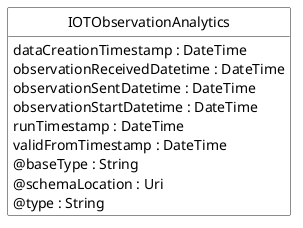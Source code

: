 @startuml
hide circle
hide methods
hide stereotype
show <<Enumeration>> stereotype
skinparam class {
   BackgroundColor<<Enumeration>> #E6F5F7
   BackgroundColor<<Ref>> #FFFFE0
   BackgroundColor<<Pivot>> #FFFFFFF
   BackgroundColor<<SimpleType>> #E2F0DA
   BackgroundColor #FCF2E3
}

class IOTObservationAnalytics <<Pivot>> {
    dataCreationTimestamp : DateTime
    observationReceivedDatetime : DateTime
    observationSentDatetime : DateTime
    observationStartDatetime : DateTime
    runTimestamp : DateTime
    validFromTimestamp : DateTime
    @baseType : String
    @schemaLocation : Uri
    @type : String
}


@enduml